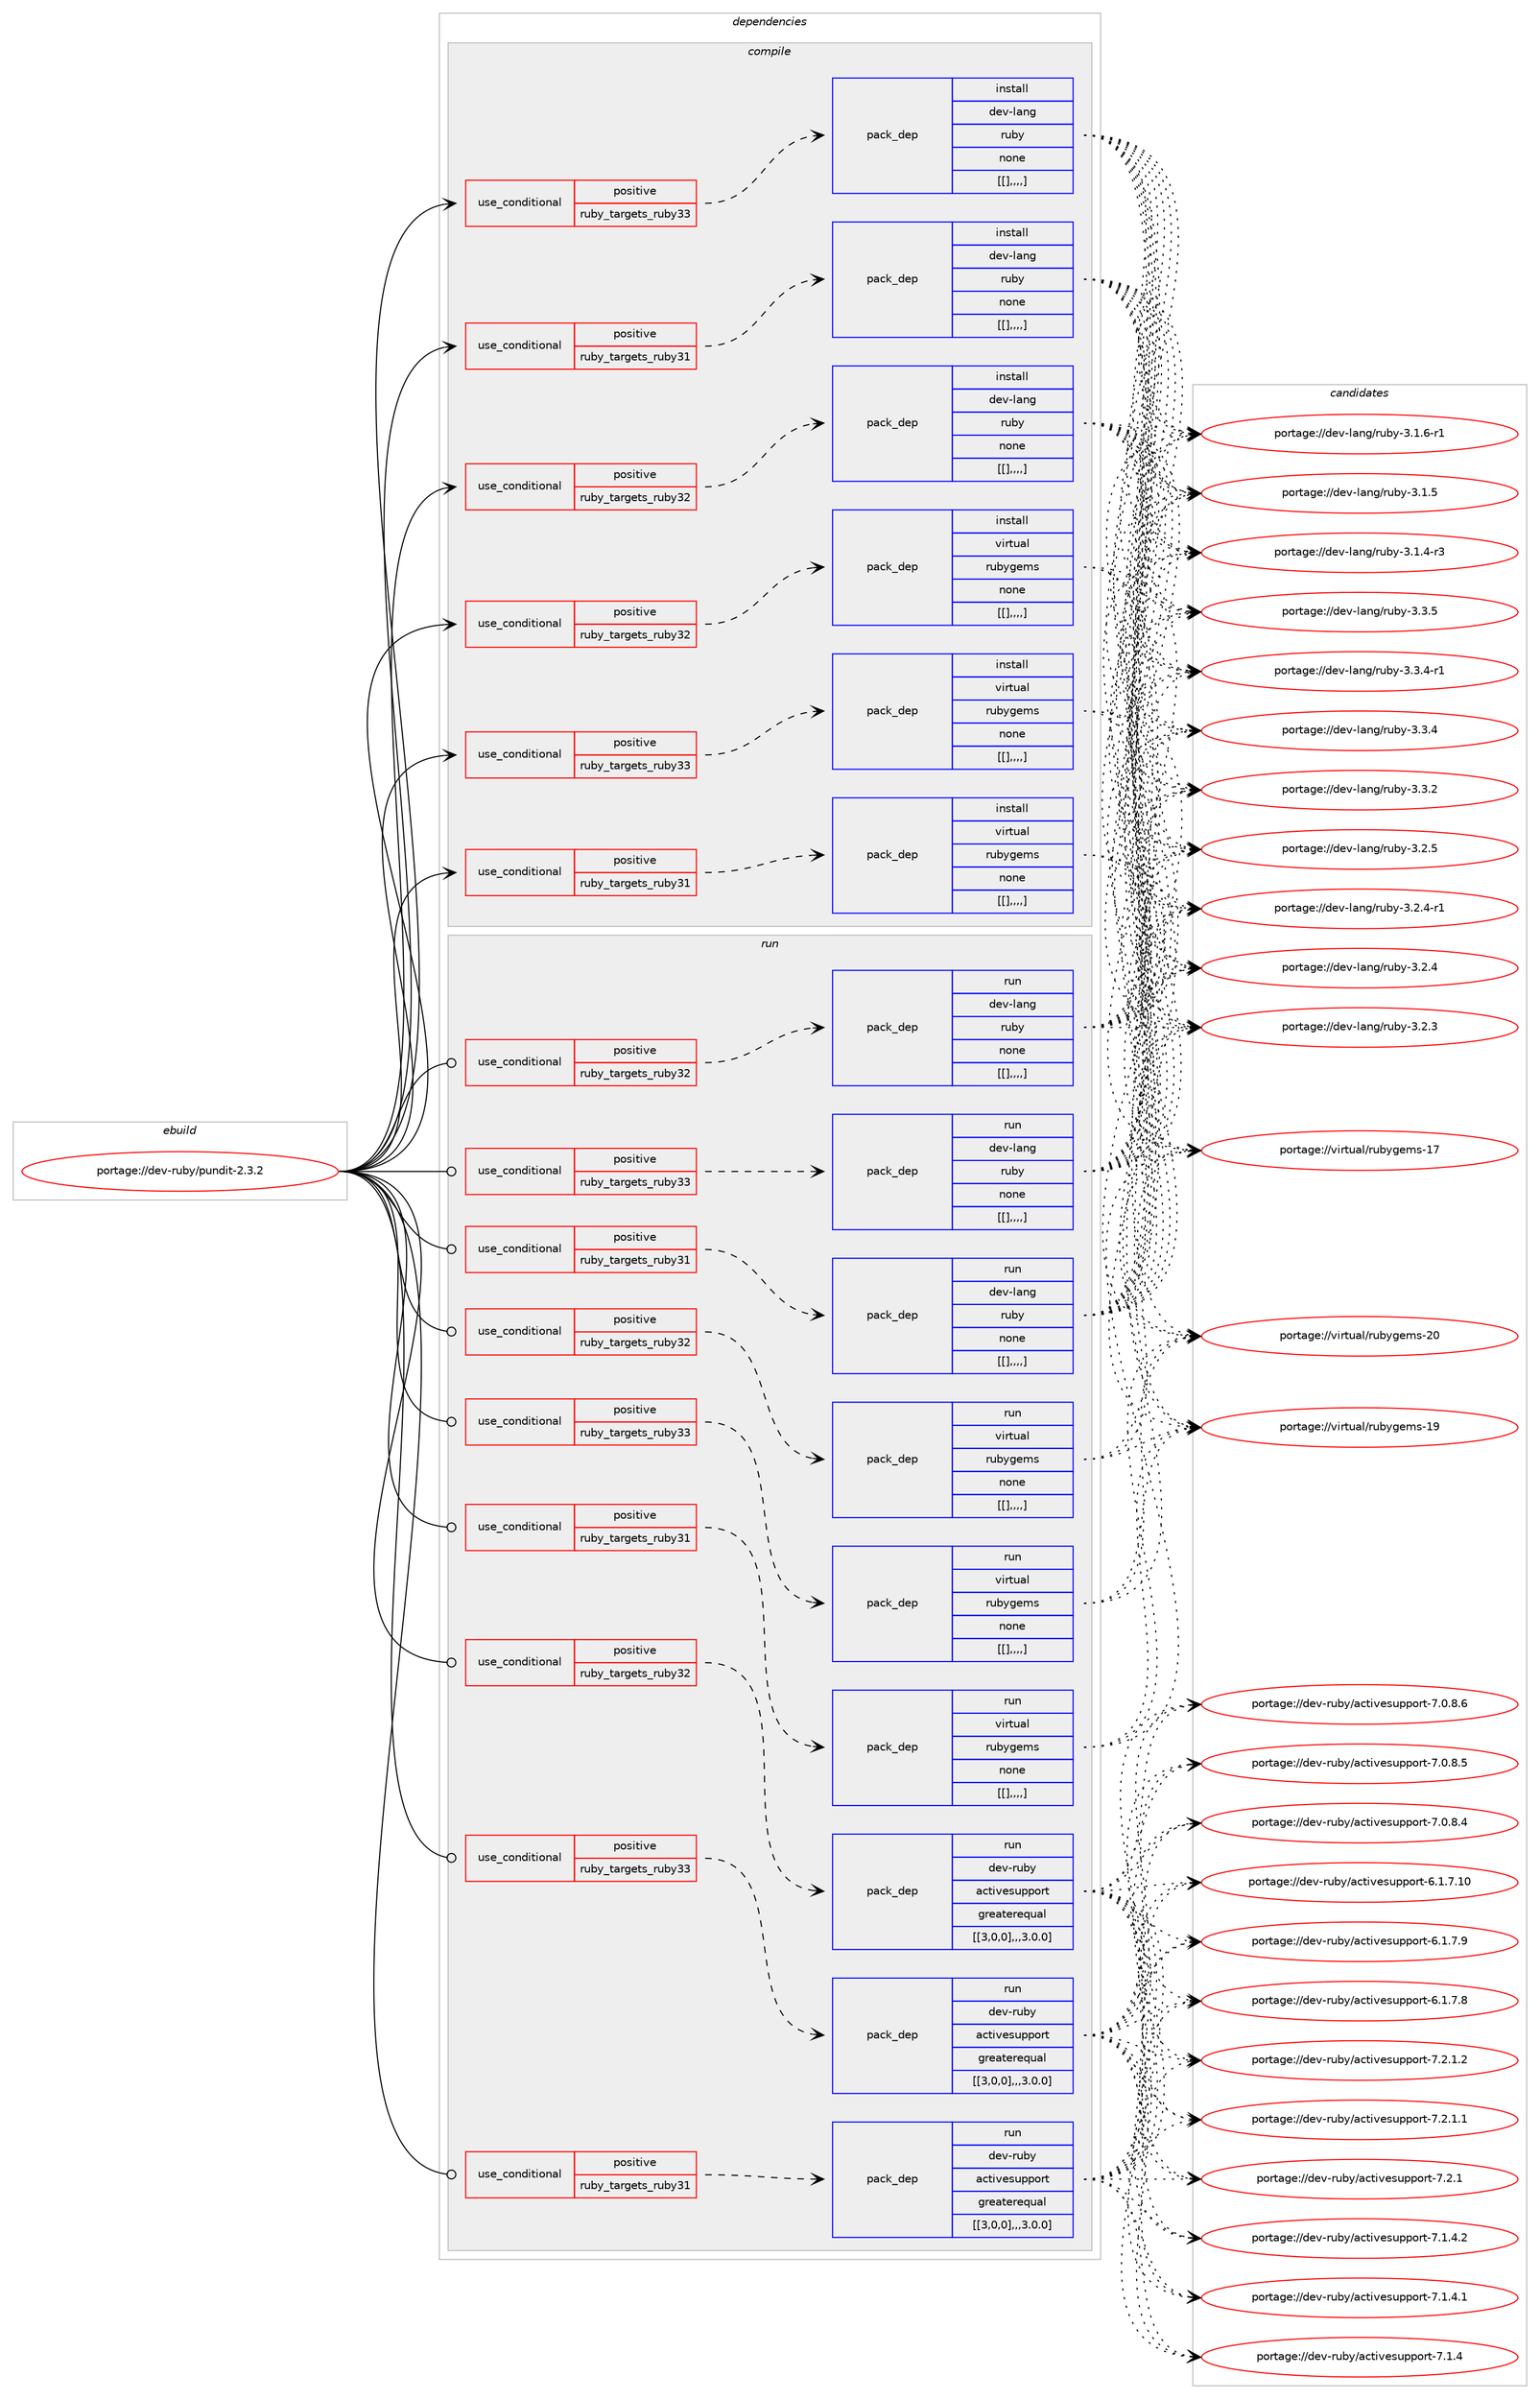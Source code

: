 digraph prolog {

# *************
# Graph options
# *************

newrank=true;
concentrate=true;
compound=true;
graph [rankdir=LR,fontname=Helvetica,fontsize=10,ranksep=1.5];#, ranksep=2.5, nodesep=0.2];
edge  [arrowhead=vee];
node  [fontname=Helvetica,fontsize=10];

# **********
# The ebuild
# **********

subgraph cluster_leftcol {
color=gray;
label=<<i>ebuild</i>>;
id [label="portage://dev-ruby/pundit-2.3.2", color=red, width=4, href="../dev-ruby/pundit-2.3.2.svg"];
}

# ****************
# The dependencies
# ****************

subgraph cluster_midcol {
color=gray;
label=<<i>dependencies</i>>;
subgraph cluster_compile {
fillcolor="#eeeeee";
style=filled;
label=<<i>compile</i>>;
subgraph cond57022 {
dependency205577 [label=<<TABLE BORDER="0" CELLBORDER="1" CELLSPACING="0" CELLPADDING="4"><TR><TD ROWSPAN="3" CELLPADDING="10">use_conditional</TD></TR><TR><TD>positive</TD></TR><TR><TD>ruby_targets_ruby31</TD></TR></TABLE>>, shape=none, color=red];
subgraph pack147103 {
dependency205600 [label=<<TABLE BORDER="0" CELLBORDER="1" CELLSPACING="0" CELLPADDING="4" WIDTH="220"><TR><TD ROWSPAN="6" CELLPADDING="30">pack_dep</TD></TR><TR><TD WIDTH="110">install</TD></TR><TR><TD>dev-lang</TD></TR><TR><TD>ruby</TD></TR><TR><TD>none</TD></TR><TR><TD>[[],,,,]</TD></TR></TABLE>>, shape=none, color=blue];
}
dependency205577:e -> dependency205600:w [weight=20,style="dashed",arrowhead="vee"];
}
id:e -> dependency205577:w [weight=20,style="solid",arrowhead="vee"];
subgraph cond57042 {
dependency205620 [label=<<TABLE BORDER="0" CELLBORDER="1" CELLSPACING="0" CELLPADDING="4"><TR><TD ROWSPAN="3" CELLPADDING="10">use_conditional</TD></TR><TR><TD>positive</TD></TR><TR><TD>ruby_targets_ruby31</TD></TR></TABLE>>, shape=none, color=red];
subgraph pack147127 {
dependency205675 [label=<<TABLE BORDER="0" CELLBORDER="1" CELLSPACING="0" CELLPADDING="4" WIDTH="220"><TR><TD ROWSPAN="6" CELLPADDING="30">pack_dep</TD></TR><TR><TD WIDTH="110">install</TD></TR><TR><TD>virtual</TD></TR><TR><TD>rubygems</TD></TR><TR><TD>none</TD></TR><TR><TD>[[],,,,]</TD></TR></TABLE>>, shape=none, color=blue];
}
dependency205620:e -> dependency205675:w [weight=20,style="dashed",arrowhead="vee"];
}
id:e -> dependency205620:w [weight=20,style="solid",arrowhead="vee"];
subgraph cond57107 {
dependency205735 [label=<<TABLE BORDER="0" CELLBORDER="1" CELLSPACING="0" CELLPADDING="4"><TR><TD ROWSPAN="3" CELLPADDING="10">use_conditional</TD></TR><TR><TD>positive</TD></TR><TR><TD>ruby_targets_ruby32</TD></TR></TABLE>>, shape=none, color=red];
subgraph pack147187 {
dependency205740 [label=<<TABLE BORDER="0" CELLBORDER="1" CELLSPACING="0" CELLPADDING="4" WIDTH="220"><TR><TD ROWSPAN="6" CELLPADDING="30">pack_dep</TD></TR><TR><TD WIDTH="110">install</TD></TR><TR><TD>dev-lang</TD></TR><TR><TD>ruby</TD></TR><TR><TD>none</TD></TR><TR><TD>[[],,,,]</TD></TR></TABLE>>, shape=none, color=blue];
}
dependency205735:e -> dependency205740:w [weight=20,style="dashed",arrowhead="vee"];
}
id:e -> dependency205735:w [weight=20,style="solid",arrowhead="vee"];
subgraph cond57120 {
dependency205843 [label=<<TABLE BORDER="0" CELLBORDER="1" CELLSPACING="0" CELLPADDING="4"><TR><TD ROWSPAN="3" CELLPADDING="10">use_conditional</TD></TR><TR><TD>positive</TD></TR><TR><TD>ruby_targets_ruby32</TD></TR></TABLE>>, shape=none, color=red];
subgraph pack147239 {
dependency205907 [label=<<TABLE BORDER="0" CELLBORDER="1" CELLSPACING="0" CELLPADDING="4" WIDTH="220"><TR><TD ROWSPAN="6" CELLPADDING="30">pack_dep</TD></TR><TR><TD WIDTH="110">install</TD></TR><TR><TD>virtual</TD></TR><TR><TD>rubygems</TD></TR><TR><TD>none</TD></TR><TR><TD>[[],,,,]</TD></TR></TABLE>>, shape=none, color=blue];
}
dependency205843:e -> dependency205907:w [weight=20,style="dashed",arrowhead="vee"];
}
id:e -> dependency205843:w [weight=20,style="solid",arrowhead="vee"];
subgraph cond57197 {
dependency205932 [label=<<TABLE BORDER="0" CELLBORDER="1" CELLSPACING="0" CELLPADDING="4"><TR><TD ROWSPAN="3" CELLPADDING="10">use_conditional</TD></TR><TR><TD>positive</TD></TR><TR><TD>ruby_targets_ruby33</TD></TR></TABLE>>, shape=none, color=red];
subgraph pack147327 {
dependency206067 [label=<<TABLE BORDER="0" CELLBORDER="1" CELLSPACING="0" CELLPADDING="4" WIDTH="220"><TR><TD ROWSPAN="6" CELLPADDING="30">pack_dep</TD></TR><TR><TD WIDTH="110">install</TD></TR><TR><TD>dev-lang</TD></TR><TR><TD>ruby</TD></TR><TR><TD>none</TD></TR><TR><TD>[[],,,,]</TD></TR></TABLE>>, shape=none, color=blue];
}
dependency205932:e -> dependency206067:w [weight=20,style="dashed",arrowhead="vee"];
}
id:e -> dependency205932:w [weight=20,style="solid",arrowhead="vee"];
subgraph cond57270 {
dependency206164 [label=<<TABLE BORDER="0" CELLBORDER="1" CELLSPACING="0" CELLPADDING="4"><TR><TD ROWSPAN="3" CELLPADDING="10">use_conditional</TD></TR><TR><TD>positive</TD></TR><TR><TD>ruby_targets_ruby33</TD></TR></TABLE>>, shape=none, color=red];
subgraph pack147419 {
dependency206167 [label=<<TABLE BORDER="0" CELLBORDER="1" CELLSPACING="0" CELLPADDING="4" WIDTH="220"><TR><TD ROWSPAN="6" CELLPADDING="30">pack_dep</TD></TR><TR><TD WIDTH="110">install</TD></TR><TR><TD>virtual</TD></TR><TR><TD>rubygems</TD></TR><TR><TD>none</TD></TR><TR><TD>[[],,,,]</TD></TR></TABLE>>, shape=none, color=blue];
}
dependency206164:e -> dependency206167:w [weight=20,style="dashed",arrowhead="vee"];
}
id:e -> dependency206164:w [weight=20,style="solid",arrowhead="vee"];
}
subgraph cluster_compileandrun {
fillcolor="#eeeeee";
style=filled;
label=<<i>compile and run</i>>;
}
subgraph cluster_run {
fillcolor="#eeeeee";
style=filled;
label=<<i>run</i>>;
subgraph cond57307 {
dependency206174 [label=<<TABLE BORDER="0" CELLBORDER="1" CELLSPACING="0" CELLPADDING="4"><TR><TD ROWSPAN="3" CELLPADDING="10">use_conditional</TD></TR><TR><TD>positive</TD></TR><TR><TD>ruby_targets_ruby31</TD></TR></TABLE>>, shape=none, color=red];
subgraph pack147443 {
dependency206211 [label=<<TABLE BORDER="0" CELLBORDER="1" CELLSPACING="0" CELLPADDING="4" WIDTH="220"><TR><TD ROWSPAN="6" CELLPADDING="30">pack_dep</TD></TR><TR><TD WIDTH="110">run</TD></TR><TR><TD>dev-lang</TD></TR><TR><TD>ruby</TD></TR><TR><TD>none</TD></TR><TR><TD>[[],,,,]</TD></TR></TABLE>>, shape=none, color=blue];
}
dependency206174:e -> dependency206211:w [weight=20,style="dashed",arrowhead="vee"];
}
id:e -> dependency206174:w [weight=20,style="solid",arrowhead="odot"];
subgraph cond57326 {
dependency206215 [label=<<TABLE BORDER="0" CELLBORDER="1" CELLSPACING="0" CELLPADDING="4"><TR><TD ROWSPAN="3" CELLPADDING="10">use_conditional</TD></TR><TR><TD>positive</TD></TR><TR><TD>ruby_targets_ruby31</TD></TR></TABLE>>, shape=none, color=red];
subgraph pack147445 {
dependency206239 [label=<<TABLE BORDER="0" CELLBORDER="1" CELLSPACING="0" CELLPADDING="4" WIDTH="220"><TR><TD ROWSPAN="6" CELLPADDING="30">pack_dep</TD></TR><TR><TD WIDTH="110">run</TD></TR><TR><TD>dev-ruby</TD></TR><TR><TD>activesupport</TD></TR><TR><TD>greaterequal</TD></TR><TR><TD>[[3,0,0],,,3.0.0]</TD></TR></TABLE>>, shape=none, color=blue];
}
dependency206215:e -> dependency206239:w [weight=20,style="dashed",arrowhead="vee"];
}
id:e -> dependency206215:w [weight=20,style="solid",arrowhead="odot"];
subgraph cond57341 {
dependency206290 [label=<<TABLE BORDER="0" CELLBORDER="1" CELLSPACING="0" CELLPADDING="4"><TR><TD ROWSPAN="3" CELLPADDING="10">use_conditional</TD></TR><TR><TD>positive</TD></TR><TR><TD>ruby_targets_ruby31</TD></TR></TABLE>>, shape=none, color=red];
subgraph pack147495 {
dependency206318 [label=<<TABLE BORDER="0" CELLBORDER="1" CELLSPACING="0" CELLPADDING="4" WIDTH="220"><TR><TD ROWSPAN="6" CELLPADDING="30">pack_dep</TD></TR><TR><TD WIDTH="110">run</TD></TR><TR><TD>virtual</TD></TR><TR><TD>rubygems</TD></TR><TR><TD>none</TD></TR><TR><TD>[[],,,,]</TD></TR></TABLE>>, shape=none, color=blue];
}
dependency206290:e -> dependency206318:w [weight=20,style="dashed",arrowhead="vee"];
}
id:e -> dependency206290:w [weight=20,style="solid",arrowhead="odot"];
subgraph cond57387 {
dependency206344 [label=<<TABLE BORDER="0" CELLBORDER="1" CELLSPACING="0" CELLPADDING="4"><TR><TD ROWSPAN="3" CELLPADDING="10">use_conditional</TD></TR><TR><TD>positive</TD></TR><TR><TD>ruby_targets_ruby32</TD></TR></TABLE>>, shape=none, color=red];
subgraph pack147543 {
dependency206503 [label=<<TABLE BORDER="0" CELLBORDER="1" CELLSPACING="0" CELLPADDING="4" WIDTH="220"><TR><TD ROWSPAN="6" CELLPADDING="30">pack_dep</TD></TR><TR><TD WIDTH="110">run</TD></TR><TR><TD>dev-lang</TD></TR><TR><TD>ruby</TD></TR><TR><TD>none</TD></TR><TR><TD>[[],,,,]</TD></TR></TABLE>>, shape=none, color=blue];
}
dependency206344:e -> dependency206503:w [weight=20,style="dashed",arrowhead="vee"];
}
id:e -> dependency206344:w [weight=20,style="solid",arrowhead="odot"];
subgraph cond57464 {
dependency206548 [label=<<TABLE BORDER="0" CELLBORDER="1" CELLSPACING="0" CELLPADDING="4"><TR><TD ROWSPAN="3" CELLPADDING="10">use_conditional</TD></TR><TR><TD>positive</TD></TR><TR><TD>ruby_targets_ruby32</TD></TR></TABLE>>, shape=none, color=red];
subgraph pack147634 {
dependency206565 [label=<<TABLE BORDER="0" CELLBORDER="1" CELLSPACING="0" CELLPADDING="4" WIDTH="220"><TR><TD ROWSPAN="6" CELLPADDING="30">pack_dep</TD></TR><TR><TD WIDTH="110">run</TD></TR><TR><TD>dev-ruby</TD></TR><TR><TD>activesupport</TD></TR><TR><TD>greaterequal</TD></TR><TR><TD>[[3,0,0],,,3.0.0]</TD></TR></TABLE>>, shape=none, color=blue];
}
dependency206548:e -> dependency206565:w [weight=20,style="dashed",arrowhead="vee"];
}
id:e -> dependency206548:w [weight=20,style="solid",arrowhead="odot"];
subgraph cond57528 {
dependency206655 [label=<<TABLE BORDER="0" CELLBORDER="1" CELLSPACING="0" CELLPADDING="4"><TR><TD ROWSPAN="3" CELLPADDING="10">use_conditional</TD></TR><TR><TD>positive</TD></TR><TR><TD>ruby_targets_ruby32</TD></TR></TABLE>>, shape=none, color=red];
subgraph pack147693 {
dependency206704 [label=<<TABLE BORDER="0" CELLBORDER="1" CELLSPACING="0" CELLPADDING="4" WIDTH="220"><TR><TD ROWSPAN="6" CELLPADDING="30">pack_dep</TD></TR><TR><TD WIDTH="110">run</TD></TR><TR><TD>virtual</TD></TR><TR><TD>rubygems</TD></TR><TR><TD>none</TD></TR><TR><TD>[[],,,,]</TD></TR></TABLE>>, shape=none, color=blue];
}
dependency206655:e -> dependency206704:w [weight=20,style="dashed",arrowhead="vee"];
}
id:e -> dependency206655:w [weight=20,style="solid",arrowhead="odot"];
subgraph cond57591 {
dependency206791 [label=<<TABLE BORDER="0" CELLBORDER="1" CELLSPACING="0" CELLPADDING="4"><TR><TD ROWSPAN="3" CELLPADDING="10">use_conditional</TD></TR><TR><TD>positive</TD></TR><TR><TD>ruby_targets_ruby33</TD></TR></TABLE>>, shape=none, color=red];
subgraph pack147753 {
dependency206795 [label=<<TABLE BORDER="0" CELLBORDER="1" CELLSPACING="0" CELLPADDING="4" WIDTH="220"><TR><TD ROWSPAN="6" CELLPADDING="30">pack_dep</TD></TR><TR><TD WIDTH="110">run</TD></TR><TR><TD>dev-lang</TD></TR><TR><TD>ruby</TD></TR><TR><TD>none</TD></TR><TR><TD>[[],,,,]</TD></TR></TABLE>>, shape=none, color=blue];
}
dependency206791:e -> dependency206795:w [weight=20,style="dashed",arrowhead="vee"];
}
id:e -> dependency206791:w [weight=20,style="solid",arrowhead="odot"];
subgraph cond57612 {
dependency206855 [label=<<TABLE BORDER="0" CELLBORDER="1" CELLSPACING="0" CELLPADDING="4"><TR><TD ROWSPAN="3" CELLPADDING="10">use_conditional</TD></TR><TR><TD>positive</TD></TR><TR><TD>ruby_targets_ruby33</TD></TR></TABLE>>, shape=none, color=red];
subgraph pack147810 {
dependency206994 [label=<<TABLE BORDER="0" CELLBORDER="1" CELLSPACING="0" CELLPADDING="4" WIDTH="220"><TR><TD ROWSPAN="6" CELLPADDING="30">pack_dep</TD></TR><TR><TD WIDTH="110">run</TD></TR><TR><TD>dev-ruby</TD></TR><TR><TD>activesupport</TD></TR><TR><TD>greaterequal</TD></TR><TR><TD>[[3,0,0],,,3.0.0]</TD></TR></TABLE>>, shape=none, color=blue];
}
dependency206855:e -> dependency206994:w [weight=20,style="dashed",arrowhead="vee"];
}
id:e -> dependency206855:w [weight=20,style="solid",arrowhead="odot"];
subgraph cond57705 {
dependency207030 [label=<<TABLE BORDER="0" CELLBORDER="1" CELLSPACING="0" CELLPADDING="4"><TR><TD ROWSPAN="3" CELLPADDING="10">use_conditional</TD></TR><TR><TD>positive</TD></TR><TR><TD>ruby_targets_ruby33</TD></TR></TABLE>>, shape=none, color=red];
subgraph pack147879 {
dependency207039 [label=<<TABLE BORDER="0" CELLBORDER="1" CELLSPACING="0" CELLPADDING="4" WIDTH="220"><TR><TD ROWSPAN="6" CELLPADDING="30">pack_dep</TD></TR><TR><TD WIDTH="110">run</TD></TR><TR><TD>virtual</TD></TR><TR><TD>rubygems</TD></TR><TR><TD>none</TD></TR><TR><TD>[[],,,,]</TD></TR></TABLE>>, shape=none, color=blue];
}
dependency207030:e -> dependency207039:w [weight=20,style="dashed",arrowhead="vee"];
}
id:e -> dependency207030:w [weight=20,style="solid",arrowhead="odot"];
}
}

# **************
# The candidates
# **************

subgraph cluster_choices {
rank=same;
color=gray;
label=<<i>candidates</i>>;

subgraph choice147378 {
color=black;
nodesep=1;
choice10010111845108971101034711411798121455146514653 [label="portage://dev-lang/ruby-3.3.5", color=red, width=4,href="../dev-lang/ruby-3.3.5.svg"];
choice100101118451089711010347114117981214551465146524511449 [label="portage://dev-lang/ruby-3.3.4-r1", color=red, width=4,href="../dev-lang/ruby-3.3.4-r1.svg"];
choice10010111845108971101034711411798121455146514652 [label="portage://dev-lang/ruby-3.3.4", color=red, width=4,href="../dev-lang/ruby-3.3.4.svg"];
choice10010111845108971101034711411798121455146514650 [label="portage://dev-lang/ruby-3.3.2", color=red, width=4,href="../dev-lang/ruby-3.3.2.svg"];
choice10010111845108971101034711411798121455146504653 [label="portage://dev-lang/ruby-3.2.5", color=red, width=4,href="../dev-lang/ruby-3.2.5.svg"];
choice100101118451089711010347114117981214551465046524511449 [label="portage://dev-lang/ruby-3.2.4-r1", color=red, width=4,href="../dev-lang/ruby-3.2.4-r1.svg"];
choice10010111845108971101034711411798121455146504652 [label="portage://dev-lang/ruby-3.2.4", color=red, width=4,href="../dev-lang/ruby-3.2.4.svg"];
choice10010111845108971101034711411798121455146504651 [label="portage://dev-lang/ruby-3.2.3", color=red, width=4,href="../dev-lang/ruby-3.2.3.svg"];
choice100101118451089711010347114117981214551464946544511449 [label="portage://dev-lang/ruby-3.1.6-r1", color=red, width=4,href="../dev-lang/ruby-3.1.6-r1.svg"];
choice10010111845108971101034711411798121455146494653 [label="portage://dev-lang/ruby-3.1.5", color=red, width=4,href="../dev-lang/ruby-3.1.5.svg"];
choice100101118451089711010347114117981214551464946524511451 [label="portage://dev-lang/ruby-3.1.4-r3", color=red, width=4,href="../dev-lang/ruby-3.1.4-r3.svg"];
dependency205600:e -> choice10010111845108971101034711411798121455146514653:w [style=dotted,weight="100"];
dependency205600:e -> choice100101118451089711010347114117981214551465146524511449:w [style=dotted,weight="100"];
dependency205600:e -> choice10010111845108971101034711411798121455146514652:w [style=dotted,weight="100"];
dependency205600:e -> choice10010111845108971101034711411798121455146514650:w [style=dotted,weight="100"];
dependency205600:e -> choice10010111845108971101034711411798121455146504653:w [style=dotted,weight="100"];
dependency205600:e -> choice100101118451089711010347114117981214551465046524511449:w [style=dotted,weight="100"];
dependency205600:e -> choice10010111845108971101034711411798121455146504652:w [style=dotted,weight="100"];
dependency205600:e -> choice10010111845108971101034711411798121455146504651:w [style=dotted,weight="100"];
dependency205600:e -> choice100101118451089711010347114117981214551464946544511449:w [style=dotted,weight="100"];
dependency205600:e -> choice10010111845108971101034711411798121455146494653:w [style=dotted,weight="100"];
dependency205600:e -> choice100101118451089711010347114117981214551464946524511451:w [style=dotted,weight="100"];
}
subgraph choice147388 {
color=black;
nodesep=1;
choice118105114116117971084711411798121103101109115455048 [label="portage://virtual/rubygems-20", color=red, width=4,href="../virtual/rubygems-20.svg"];
choice118105114116117971084711411798121103101109115454957 [label="portage://virtual/rubygems-19", color=red, width=4,href="../virtual/rubygems-19.svg"];
choice118105114116117971084711411798121103101109115454955 [label="portage://virtual/rubygems-17", color=red, width=4,href="../virtual/rubygems-17.svg"];
dependency205675:e -> choice118105114116117971084711411798121103101109115455048:w [style=dotted,weight="100"];
dependency205675:e -> choice118105114116117971084711411798121103101109115454957:w [style=dotted,weight="100"];
dependency205675:e -> choice118105114116117971084711411798121103101109115454955:w [style=dotted,weight="100"];
}
subgraph choice147392 {
color=black;
nodesep=1;
choice10010111845108971101034711411798121455146514653 [label="portage://dev-lang/ruby-3.3.5", color=red, width=4,href="../dev-lang/ruby-3.3.5.svg"];
choice100101118451089711010347114117981214551465146524511449 [label="portage://dev-lang/ruby-3.3.4-r1", color=red, width=4,href="../dev-lang/ruby-3.3.4-r1.svg"];
choice10010111845108971101034711411798121455146514652 [label="portage://dev-lang/ruby-3.3.4", color=red, width=4,href="../dev-lang/ruby-3.3.4.svg"];
choice10010111845108971101034711411798121455146514650 [label="portage://dev-lang/ruby-3.3.2", color=red, width=4,href="../dev-lang/ruby-3.3.2.svg"];
choice10010111845108971101034711411798121455146504653 [label="portage://dev-lang/ruby-3.2.5", color=red, width=4,href="../dev-lang/ruby-3.2.5.svg"];
choice100101118451089711010347114117981214551465046524511449 [label="portage://dev-lang/ruby-3.2.4-r1", color=red, width=4,href="../dev-lang/ruby-3.2.4-r1.svg"];
choice10010111845108971101034711411798121455146504652 [label="portage://dev-lang/ruby-3.2.4", color=red, width=4,href="../dev-lang/ruby-3.2.4.svg"];
choice10010111845108971101034711411798121455146504651 [label="portage://dev-lang/ruby-3.2.3", color=red, width=4,href="../dev-lang/ruby-3.2.3.svg"];
choice100101118451089711010347114117981214551464946544511449 [label="portage://dev-lang/ruby-3.1.6-r1", color=red, width=4,href="../dev-lang/ruby-3.1.6-r1.svg"];
choice10010111845108971101034711411798121455146494653 [label="portage://dev-lang/ruby-3.1.5", color=red, width=4,href="../dev-lang/ruby-3.1.5.svg"];
choice100101118451089711010347114117981214551464946524511451 [label="portage://dev-lang/ruby-3.1.4-r3", color=red, width=4,href="../dev-lang/ruby-3.1.4-r3.svg"];
dependency205740:e -> choice10010111845108971101034711411798121455146514653:w [style=dotted,weight="100"];
dependency205740:e -> choice100101118451089711010347114117981214551465146524511449:w [style=dotted,weight="100"];
dependency205740:e -> choice10010111845108971101034711411798121455146514652:w [style=dotted,weight="100"];
dependency205740:e -> choice10010111845108971101034711411798121455146514650:w [style=dotted,weight="100"];
dependency205740:e -> choice10010111845108971101034711411798121455146504653:w [style=dotted,weight="100"];
dependency205740:e -> choice100101118451089711010347114117981214551465046524511449:w [style=dotted,weight="100"];
dependency205740:e -> choice10010111845108971101034711411798121455146504652:w [style=dotted,weight="100"];
dependency205740:e -> choice10010111845108971101034711411798121455146504651:w [style=dotted,weight="100"];
dependency205740:e -> choice100101118451089711010347114117981214551464946544511449:w [style=dotted,weight="100"];
dependency205740:e -> choice10010111845108971101034711411798121455146494653:w [style=dotted,weight="100"];
dependency205740:e -> choice100101118451089711010347114117981214551464946524511451:w [style=dotted,weight="100"];
}
subgraph choice147402 {
color=black;
nodesep=1;
choice118105114116117971084711411798121103101109115455048 [label="portage://virtual/rubygems-20", color=red, width=4,href="../virtual/rubygems-20.svg"];
choice118105114116117971084711411798121103101109115454957 [label="portage://virtual/rubygems-19", color=red, width=4,href="../virtual/rubygems-19.svg"];
choice118105114116117971084711411798121103101109115454955 [label="portage://virtual/rubygems-17", color=red, width=4,href="../virtual/rubygems-17.svg"];
dependency205907:e -> choice118105114116117971084711411798121103101109115455048:w [style=dotted,weight="100"];
dependency205907:e -> choice118105114116117971084711411798121103101109115454957:w [style=dotted,weight="100"];
dependency205907:e -> choice118105114116117971084711411798121103101109115454955:w [style=dotted,weight="100"];
}
subgraph choice147406 {
color=black;
nodesep=1;
choice10010111845108971101034711411798121455146514653 [label="portage://dev-lang/ruby-3.3.5", color=red, width=4,href="../dev-lang/ruby-3.3.5.svg"];
choice100101118451089711010347114117981214551465146524511449 [label="portage://dev-lang/ruby-3.3.4-r1", color=red, width=4,href="../dev-lang/ruby-3.3.4-r1.svg"];
choice10010111845108971101034711411798121455146514652 [label="portage://dev-lang/ruby-3.3.4", color=red, width=4,href="../dev-lang/ruby-3.3.4.svg"];
choice10010111845108971101034711411798121455146514650 [label="portage://dev-lang/ruby-3.3.2", color=red, width=4,href="../dev-lang/ruby-3.3.2.svg"];
choice10010111845108971101034711411798121455146504653 [label="portage://dev-lang/ruby-3.2.5", color=red, width=4,href="../dev-lang/ruby-3.2.5.svg"];
choice100101118451089711010347114117981214551465046524511449 [label="portage://dev-lang/ruby-3.2.4-r1", color=red, width=4,href="../dev-lang/ruby-3.2.4-r1.svg"];
choice10010111845108971101034711411798121455146504652 [label="portage://dev-lang/ruby-3.2.4", color=red, width=4,href="../dev-lang/ruby-3.2.4.svg"];
choice10010111845108971101034711411798121455146504651 [label="portage://dev-lang/ruby-3.2.3", color=red, width=4,href="../dev-lang/ruby-3.2.3.svg"];
choice100101118451089711010347114117981214551464946544511449 [label="portage://dev-lang/ruby-3.1.6-r1", color=red, width=4,href="../dev-lang/ruby-3.1.6-r1.svg"];
choice10010111845108971101034711411798121455146494653 [label="portage://dev-lang/ruby-3.1.5", color=red, width=4,href="../dev-lang/ruby-3.1.5.svg"];
choice100101118451089711010347114117981214551464946524511451 [label="portage://dev-lang/ruby-3.1.4-r3", color=red, width=4,href="../dev-lang/ruby-3.1.4-r3.svg"];
dependency206067:e -> choice10010111845108971101034711411798121455146514653:w [style=dotted,weight="100"];
dependency206067:e -> choice100101118451089711010347114117981214551465146524511449:w [style=dotted,weight="100"];
dependency206067:e -> choice10010111845108971101034711411798121455146514652:w [style=dotted,weight="100"];
dependency206067:e -> choice10010111845108971101034711411798121455146514650:w [style=dotted,weight="100"];
dependency206067:e -> choice10010111845108971101034711411798121455146504653:w [style=dotted,weight="100"];
dependency206067:e -> choice100101118451089711010347114117981214551465046524511449:w [style=dotted,weight="100"];
dependency206067:e -> choice10010111845108971101034711411798121455146504652:w [style=dotted,weight="100"];
dependency206067:e -> choice10010111845108971101034711411798121455146504651:w [style=dotted,weight="100"];
dependency206067:e -> choice100101118451089711010347114117981214551464946544511449:w [style=dotted,weight="100"];
dependency206067:e -> choice10010111845108971101034711411798121455146494653:w [style=dotted,weight="100"];
dependency206067:e -> choice100101118451089711010347114117981214551464946524511451:w [style=dotted,weight="100"];
}
subgraph choice147415 {
color=black;
nodesep=1;
choice118105114116117971084711411798121103101109115455048 [label="portage://virtual/rubygems-20", color=red, width=4,href="../virtual/rubygems-20.svg"];
choice118105114116117971084711411798121103101109115454957 [label="portage://virtual/rubygems-19", color=red, width=4,href="../virtual/rubygems-19.svg"];
choice118105114116117971084711411798121103101109115454955 [label="portage://virtual/rubygems-17", color=red, width=4,href="../virtual/rubygems-17.svg"];
dependency206167:e -> choice118105114116117971084711411798121103101109115455048:w [style=dotted,weight="100"];
dependency206167:e -> choice118105114116117971084711411798121103101109115454957:w [style=dotted,weight="100"];
dependency206167:e -> choice118105114116117971084711411798121103101109115454955:w [style=dotted,weight="100"];
}
subgraph choice147416 {
color=black;
nodesep=1;
choice10010111845108971101034711411798121455146514653 [label="portage://dev-lang/ruby-3.3.5", color=red, width=4,href="../dev-lang/ruby-3.3.5.svg"];
choice100101118451089711010347114117981214551465146524511449 [label="portage://dev-lang/ruby-3.3.4-r1", color=red, width=4,href="../dev-lang/ruby-3.3.4-r1.svg"];
choice10010111845108971101034711411798121455146514652 [label="portage://dev-lang/ruby-3.3.4", color=red, width=4,href="../dev-lang/ruby-3.3.4.svg"];
choice10010111845108971101034711411798121455146514650 [label="portage://dev-lang/ruby-3.3.2", color=red, width=4,href="../dev-lang/ruby-3.3.2.svg"];
choice10010111845108971101034711411798121455146504653 [label="portage://dev-lang/ruby-3.2.5", color=red, width=4,href="../dev-lang/ruby-3.2.5.svg"];
choice100101118451089711010347114117981214551465046524511449 [label="portage://dev-lang/ruby-3.2.4-r1", color=red, width=4,href="../dev-lang/ruby-3.2.4-r1.svg"];
choice10010111845108971101034711411798121455146504652 [label="portage://dev-lang/ruby-3.2.4", color=red, width=4,href="../dev-lang/ruby-3.2.4.svg"];
choice10010111845108971101034711411798121455146504651 [label="portage://dev-lang/ruby-3.2.3", color=red, width=4,href="../dev-lang/ruby-3.2.3.svg"];
choice100101118451089711010347114117981214551464946544511449 [label="portage://dev-lang/ruby-3.1.6-r1", color=red, width=4,href="../dev-lang/ruby-3.1.6-r1.svg"];
choice10010111845108971101034711411798121455146494653 [label="portage://dev-lang/ruby-3.1.5", color=red, width=4,href="../dev-lang/ruby-3.1.5.svg"];
choice100101118451089711010347114117981214551464946524511451 [label="portage://dev-lang/ruby-3.1.4-r3", color=red, width=4,href="../dev-lang/ruby-3.1.4-r3.svg"];
dependency206211:e -> choice10010111845108971101034711411798121455146514653:w [style=dotted,weight="100"];
dependency206211:e -> choice100101118451089711010347114117981214551465146524511449:w [style=dotted,weight="100"];
dependency206211:e -> choice10010111845108971101034711411798121455146514652:w [style=dotted,weight="100"];
dependency206211:e -> choice10010111845108971101034711411798121455146514650:w [style=dotted,weight="100"];
dependency206211:e -> choice10010111845108971101034711411798121455146504653:w [style=dotted,weight="100"];
dependency206211:e -> choice100101118451089711010347114117981214551465046524511449:w [style=dotted,weight="100"];
dependency206211:e -> choice10010111845108971101034711411798121455146504652:w [style=dotted,weight="100"];
dependency206211:e -> choice10010111845108971101034711411798121455146504651:w [style=dotted,weight="100"];
dependency206211:e -> choice100101118451089711010347114117981214551464946544511449:w [style=dotted,weight="100"];
dependency206211:e -> choice10010111845108971101034711411798121455146494653:w [style=dotted,weight="100"];
dependency206211:e -> choice100101118451089711010347114117981214551464946524511451:w [style=dotted,weight="100"];
}
subgraph choice147420 {
color=black;
nodesep=1;
choice10010111845114117981214797991161051181011151171121121111141164555465046494650 [label="portage://dev-ruby/activesupport-7.2.1.2", color=red, width=4,href="../dev-ruby/activesupport-7.2.1.2.svg"];
choice10010111845114117981214797991161051181011151171121121111141164555465046494649 [label="portage://dev-ruby/activesupport-7.2.1.1", color=red, width=4,href="../dev-ruby/activesupport-7.2.1.1.svg"];
choice1001011184511411798121479799116105118101115117112112111114116455546504649 [label="portage://dev-ruby/activesupport-7.2.1", color=red, width=4,href="../dev-ruby/activesupport-7.2.1.svg"];
choice10010111845114117981214797991161051181011151171121121111141164555464946524650 [label="portage://dev-ruby/activesupport-7.1.4.2", color=red, width=4,href="../dev-ruby/activesupport-7.1.4.2.svg"];
choice10010111845114117981214797991161051181011151171121121111141164555464946524649 [label="portage://dev-ruby/activesupport-7.1.4.1", color=red, width=4,href="../dev-ruby/activesupport-7.1.4.1.svg"];
choice1001011184511411798121479799116105118101115117112112111114116455546494652 [label="portage://dev-ruby/activesupport-7.1.4", color=red, width=4,href="../dev-ruby/activesupport-7.1.4.svg"];
choice10010111845114117981214797991161051181011151171121121111141164555464846564654 [label="portage://dev-ruby/activesupport-7.0.8.6", color=red, width=4,href="../dev-ruby/activesupport-7.0.8.6.svg"];
choice10010111845114117981214797991161051181011151171121121111141164555464846564653 [label="portage://dev-ruby/activesupport-7.0.8.5", color=red, width=4,href="../dev-ruby/activesupport-7.0.8.5.svg"];
choice10010111845114117981214797991161051181011151171121121111141164555464846564652 [label="portage://dev-ruby/activesupport-7.0.8.4", color=red, width=4,href="../dev-ruby/activesupport-7.0.8.4.svg"];
choice1001011184511411798121479799116105118101115117112112111114116455446494655464948 [label="portage://dev-ruby/activesupport-6.1.7.10", color=red, width=4,href="../dev-ruby/activesupport-6.1.7.10.svg"];
choice10010111845114117981214797991161051181011151171121121111141164554464946554657 [label="portage://dev-ruby/activesupport-6.1.7.9", color=red, width=4,href="../dev-ruby/activesupport-6.1.7.9.svg"];
choice10010111845114117981214797991161051181011151171121121111141164554464946554656 [label="portage://dev-ruby/activesupport-6.1.7.8", color=red, width=4,href="../dev-ruby/activesupport-6.1.7.8.svg"];
dependency206239:e -> choice10010111845114117981214797991161051181011151171121121111141164555465046494650:w [style=dotted,weight="100"];
dependency206239:e -> choice10010111845114117981214797991161051181011151171121121111141164555465046494649:w [style=dotted,weight="100"];
dependency206239:e -> choice1001011184511411798121479799116105118101115117112112111114116455546504649:w [style=dotted,weight="100"];
dependency206239:e -> choice10010111845114117981214797991161051181011151171121121111141164555464946524650:w [style=dotted,weight="100"];
dependency206239:e -> choice10010111845114117981214797991161051181011151171121121111141164555464946524649:w [style=dotted,weight="100"];
dependency206239:e -> choice1001011184511411798121479799116105118101115117112112111114116455546494652:w [style=dotted,weight="100"];
dependency206239:e -> choice10010111845114117981214797991161051181011151171121121111141164555464846564654:w [style=dotted,weight="100"];
dependency206239:e -> choice10010111845114117981214797991161051181011151171121121111141164555464846564653:w [style=dotted,weight="100"];
dependency206239:e -> choice10010111845114117981214797991161051181011151171121121111141164555464846564652:w [style=dotted,weight="100"];
dependency206239:e -> choice1001011184511411798121479799116105118101115117112112111114116455446494655464948:w [style=dotted,weight="100"];
dependency206239:e -> choice10010111845114117981214797991161051181011151171121121111141164554464946554657:w [style=dotted,weight="100"];
dependency206239:e -> choice10010111845114117981214797991161051181011151171121121111141164554464946554656:w [style=dotted,weight="100"];
}
subgraph choice147426 {
color=black;
nodesep=1;
choice118105114116117971084711411798121103101109115455048 [label="portage://virtual/rubygems-20", color=red, width=4,href="../virtual/rubygems-20.svg"];
choice118105114116117971084711411798121103101109115454957 [label="portage://virtual/rubygems-19", color=red, width=4,href="../virtual/rubygems-19.svg"];
choice118105114116117971084711411798121103101109115454955 [label="portage://virtual/rubygems-17", color=red, width=4,href="../virtual/rubygems-17.svg"];
dependency206318:e -> choice118105114116117971084711411798121103101109115455048:w [style=dotted,weight="100"];
dependency206318:e -> choice118105114116117971084711411798121103101109115454957:w [style=dotted,weight="100"];
dependency206318:e -> choice118105114116117971084711411798121103101109115454955:w [style=dotted,weight="100"];
}
subgraph choice147475 {
color=black;
nodesep=1;
choice10010111845108971101034711411798121455146514653 [label="portage://dev-lang/ruby-3.3.5", color=red, width=4,href="../dev-lang/ruby-3.3.5.svg"];
choice100101118451089711010347114117981214551465146524511449 [label="portage://dev-lang/ruby-3.3.4-r1", color=red, width=4,href="../dev-lang/ruby-3.3.4-r1.svg"];
choice10010111845108971101034711411798121455146514652 [label="portage://dev-lang/ruby-3.3.4", color=red, width=4,href="../dev-lang/ruby-3.3.4.svg"];
choice10010111845108971101034711411798121455146514650 [label="portage://dev-lang/ruby-3.3.2", color=red, width=4,href="../dev-lang/ruby-3.3.2.svg"];
choice10010111845108971101034711411798121455146504653 [label="portage://dev-lang/ruby-3.2.5", color=red, width=4,href="../dev-lang/ruby-3.2.5.svg"];
choice100101118451089711010347114117981214551465046524511449 [label="portage://dev-lang/ruby-3.2.4-r1", color=red, width=4,href="../dev-lang/ruby-3.2.4-r1.svg"];
choice10010111845108971101034711411798121455146504652 [label="portage://dev-lang/ruby-3.2.4", color=red, width=4,href="../dev-lang/ruby-3.2.4.svg"];
choice10010111845108971101034711411798121455146504651 [label="portage://dev-lang/ruby-3.2.3", color=red, width=4,href="../dev-lang/ruby-3.2.3.svg"];
choice100101118451089711010347114117981214551464946544511449 [label="portage://dev-lang/ruby-3.1.6-r1", color=red, width=4,href="../dev-lang/ruby-3.1.6-r1.svg"];
choice10010111845108971101034711411798121455146494653 [label="portage://dev-lang/ruby-3.1.5", color=red, width=4,href="../dev-lang/ruby-3.1.5.svg"];
choice100101118451089711010347114117981214551464946524511451 [label="portage://dev-lang/ruby-3.1.4-r3", color=red, width=4,href="../dev-lang/ruby-3.1.4-r3.svg"];
dependency206503:e -> choice10010111845108971101034711411798121455146514653:w [style=dotted,weight="100"];
dependency206503:e -> choice100101118451089711010347114117981214551465146524511449:w [style=dotted,weight="100"];
dependency206503:e -> choice10010111845108971101034711411798121455146514652:w [style=dotted,weight="100"];
dependency206503:e -> choice10010111845108971101034711411798121455146514650:w [style=dotted,weight="100"];
dependency206503:e -> choice10010111845108971101034711411798121455146504653:w [style=dotted,weight="100"];
dependency206503:e -> choice100101118451089711010347114117981214551465046524511449:w [style=dotted,weight="100"];
dependency206503:e -> choice10010111845108971101034711411798121455146504652:w [style=dotted,weight="100"];
dependency206503:e -> choice10010111845108971101034711411798121455146504651:w [style=dotted,weight="100"];
dependency206503:e -> choice100101118451089711010347114117981214551464946544511449:w [style=dotted,weight="100"];
dependency206503:e -> choice10010111845108971101034711411798121455146494653:w [style=dotted,weight="100"];
dependency206503:e -> choice100101118451089711010347114117981214551464946524511451:w [style=dotted,weight="100"];
}
subgraph choice147501 {
color=black;
nodesep=1;
choice10010111845114117981214797991161051181011151171121121111141164555465046494650 [label="portage://dev-ruby/activesupport-7.2.1.2", color=red, width=4,href="../dev-ruby/activesupport-7.2.1.2.svg"];
choice10010111845114117981214797991161051181011151171121121111141164555465046494649 [label="portage://dev-ruby/activesupport-7.2.1.1", color=red, width=4,href="../dev-ruby/activesupport-7.2.1.1.svg"];
choice1001011184511411798121479799116105118101115117112112111114116455546504649 [label="portage://dev-ruby/activesupport-7.2.1", color=red, width=4,href="../dev-ruby/activesupport-7.2.1.svg"];
choice10010111845114117981214797991161051181011151171121121111141164555464946524650 [label="portage://dev-ruby/activesupport-7.1.4.2", color=red, width=4,href="../dev-ruby/activesupport-7.1.4.2.svg"];
choice10010111845114117981214797991161051181011151171121121111141164555464946524649 [label="portage://dev-ruby/activesupport-7.1.4.1", color=red, width=4,href="../dev-ruby/activesupport-7.1.4.1.svg"];
choice1001011184511411798121479799116105118101115117112112111114116455546494652 [label="portage://dev-ruby/activesupport-7.1.4", color=red, width=4,href="../dev-ruby/activesupport-7.1.4.svg"];
choice10010111845114117981214797991161051181011151171121121111141164555464846564654 [label="portage://dev-ruby/activesupport-7.0.8.6", color=red, width=4,href="../dev-ruby/activesupport-7.0.8.6.svg"];
choice10010111845114117981214797991161051181011151171121121111141164555464846564653 [label="portage://dev-ruby/activesupport-7.0.8.5", color=red, width=4,href="../dev-ruby/activesupport-7.0.8.5.svg"];
choice10010111845114117981214797991161051181011151171121121111141164555464846564652 [label="portage://dev-ruby/activesupport-7.0.8.4", color=red, width=4,href="../dev-ruby/activesupport-7.0.8.4.svg"];
choice1001011184511411798121479799116105118101115117112112111114116455446494655464948 [label="portage://dev-ruby/activesupport-6.1.7.10", color=red, width=4,href="../dev-ruby/activesupport-6.1.7.10.svg"];
choice10010111845114117981214797991161051181011151171121121111141164554464946554657 [label="portage://dev-ruby/activesupport-6.1.7.9", color=red, width=4,href="../dev-ruby/activesupport-6.1.7.9.svg"];
choice10010111845114117981214797991161051181011151171121121111141164554464946554656 [label="portage://dev-ruby/activesupport-6.1.7.8", color=red, width=4,href="../dev-ruby/activesupport-6.1.7.8.svg"];
dependency206565:e -> choice10010111845114117981214797991161051181011151171121121111141164555465046494650:w [style=dotted,weight="100"];
dependency206565:e -> choice10010111845114117981214797991161051181011151171121121111141164555465046494649:w [style=dotted,weight="100"];
dependency206565:e -> choice1001011184511411798121479799116105118101115117112112111114116455546504649:w [style=dotted,weight="100"];
dependency206565:e -> choice10010111845114117981214797991161051181011151171121121111141164555464946524650:w [style=dotted,weight="100"];
dependency206565:e -> choice10010111845114117981214797991161051181011151171121121111141164555464946524649:w [style=dotted,weight="100"];
dependency206565:e -> choice1001011184511411798121479799116105118101115117112112111114116455546494652:w [style=dotted,weight="100"];
dependency206565:e -> choice10010111845114117981214797991161051181011151171121121111141164555464846564654:w [style=dotted,weight="100"];
dependency206565:e -> choice10010111845114117981214797991161051181011151171121121111141164555464846564653:w [style=dotted,weight="100"];
dependency206565:e -> choice10010111845114117981214797991161051181011151171121121111141164555464846564652:w [style=dotted,weight="100"];
dependency206565:e -> choice1001011184511411798121479799116105118101115117112112111114116455446494655464948:w [style=dotted,weight="100"];
dependency206565:e -> choice10010111845114117981214797991161051181011151171121121111141164554464946554657:w [style=dotted,weight="100"];
dependency206565:e -> choice10010111845114117981214797991161051181011151171121121111141164554464946554656:w [style=dotted,weight="100"];
}
subgraph choice147525 {
color=black;
nodesep=1;
choice118105114116117971084711411798121103101109115455048 [label="portage://virtual/rubygems-20", color=red, width=4,href="../virtual/rubygems-20.svg"];
choice118105114116117971084711411798121103101109115454957 [label="portage://virtual/rubygems-19", color=red, width=4,href="../virtual/rubygems-19.svg"];
choice118105114116117971084711411798121103101109115454955 [label="portage://virtual/rubygems-17", color=red, width=4,href="../virtual/rubygems-17.svg"];
dependency206704:e -> choice118105114116117971084711411798121103101109115455048:w [style=dotted,weight="100"];
dependency206704:e -> choice118105114116117971084711411798121103101109115454957:w [style=dotted,weight="100"];
dependency206704:e -> choice118105114116117971084711411798121103101109115454955:w [style=dotted,weight="100"];
}
subgraph choice147545 {
color=black;
nodesep=1;
choice10010111845108971101034711411798121455146514653 [label="portage://dev-lang/ruby-3.3.5", color=red, width=4,href="../dev-lang/ruby-3.3.5.svg"];
choice100101118451089711010347114117981214551465146524511449 [label="portage://dev-lang/ruby-3.3.4-r1", color=red, width=4,href="../dev-lang/ruby-3.3.4-r1.svg"];
choice10010111845108971101034711411798121455146514652 [label="portage://dev-lang/ruby-3.3.4", color=red, width=4,href="../dev-lang/ruby-3.3.4.svg"];
choice10010111845108971101034711411798121455146514650 [label="portage://dev-lang/ruby-3.3.2", color=red, width=4,href="../dev-lang/ruby-3.3.2.svg"];
choice10010111845108971101034711411798121455146504653 [label="portage://dev-lang/ruby-3.2.5", color=red, width=4,href="../dev-lang/ruby-3.2.5.svg"];
choice100101118451089711010347114117981214551465046524511449 [label="portage://dev-lang/ruby-3.2.4-r1", color=red, width=4,href="../dev-lang/ruby-3.2.4-r1.svg"];
choice10010111845108971101034711411798121455146504652 [label="portage://dev-lang/ruby-3.2.4", color=red, width=4,href="../dev-lang/ruby-3.2.4.svg"];
choice10010111845108971101034711411798121455146504651 [label="portage://dev-lang/ruby-3.2.3", color=red, width=4,href="../dev-lang/ruby-3.2.3.svg"];
choice100101118451089711010347114117981214551464946544511449 [label="portage://dev-lang/ruby-3.1.6-r1", color=red, width=4,href="../dev-lang/ruby-3.1.6-r1.svg"];
choice10010111845108971101034711411798121455146494653 [label="portage://dev-lang/ruby-3.1.5", color=red, width=4,href="../dev-lang/ruby-3.1.5.svg"];
choice100101118451089711010347114117981214551464946524511451 [label="portage://dev-lang/ruby-3.1.4-r3", color=red, width=4,href="../dev-lang/ruby-3.1.4-r3.svg"];
dependency206795:e -> choice10010111845108971101034711411798121455146514653:w [style=dotted,weight="100"];
dependency206795:e -> choice100101118451089711010347114117981214551465146524511449:w [style=dotted,weight="100"];
dependency206795:e -> choice10010111845108971101034711411798121455146514652:w [style=dotted,weight="100"];
dependency206795:e -> choice10010111845108971101034711411798121455146514650:w [style=dotted,weight="100"];
dependency206795:e -> choice10010111845108971101034711411798121455146504653:w [style=dotted,weight="100"];
dependency206795:e -> choice100101118451089711010347114117981214551465046524511449:w [style=dotted,weight="100"];
dependency206795:e -> choice10010111845108971101034711411798121455146504652:w [style=dotted,weight="100"];
dependency206795:e -> choice10010111845108971101034711411798121455146504651:w [style=dotted,weight="100"];
dependency206795:e -> choice100101118451089711010347114117981214551464946544511449:w [style=dotted,weight="100"];
dependency206795:e -> choice10010111845108971101034711411798121455146494653:w [style=dotted,weight="100"];
dependency206795:e -> choice100101118451089711010347114117981214551464946524511451:w [style=dotted,weight="100"];
}
subgraph choice147561 {
color=black;
nodesep=1;
choice10010111845114117981214797991161051181011151171121121111141164555465046494650 [label="portage://dev-ruby/activesupport-7.2.1.2", color=red, width=4,href="../dev-ruby/activesupport-7.2.1.2.svg"];
choice10010111845114117981214797991161051181011151171121121111141164555465046494649 [label="portage://dev-ruby/activesupport-7.2.1.1", color=red, width=4,href="../dev-ruby/activesupport-7.2.1.1.svg"];
choice1001011184511411798121479799116105118101115117112112111114116455546504649 [label="portage://dev-ruby/activesupport-7.2.1", color=red, width=4,href="../dev-ruby/activesupport-7.2.1.svg"];
choice10010111845114117981214797991161051181011151171121121111141164555464946524650 [label="portage://dev-ruby/activesupport-7.1.4.2", color=red, width=4,href="../dev-ruby/activesupport-7.1.4.2.svg"];
choice10010111845114117981214797991161051181011151171121121111141164555464946524649 [label="portage://dev-ruby/activesupport-7.1.4.1", color=red, width=4,href="../dev-ruby/activesupport-7.1.4.1.svg"];
choice1001011184511411798121479799116105118101115117112112111114116455546494652 [label="portage://dev-ruby/activesupport-7.1.4", color=red, width=4,href="../dev-ruby/activesupport-7.1.4.svg"];
choice10010111845114117981214797991161051181011151171121121111141164555464846564654 [label="portage://dev-ruby/activesupport-7.0.8.6", color=red, width=4,href="../dev-ruby/activesupport-7.0.8.6.svg"];
choice10010111845114117981214797991161051181011151171121121111141164555464846564653 [label="portage://dev-ruby/activesupport-7.0.8.5", color=red, width=4,href="../dev-ruby/activesupport-7.0.8.5.svg"];
choice10010111845114117981214797991161051181011151171121121111141164555464846564652 [label="portage://dev-ruby/activesupport-7.0.8.4", color=red, width=4,href="../dev-ruby/activesupport-7.0.8.4.svg"];
choice1001011184511411798121479799116105118101115117112112111114116455446494655464948 [label="portage://dev-ruby/activesupport-6.1.7.10", color=red, width=4,href="../dev-ruby/activesupport-6.1.7.10.svg"];
choice10010111845114117981214797991161051181011151171121121111141164554464946554657 [label="portage://dev-ruby/activesupport-6.1.7.9", color=red, width=4,href="../dev-ruby/activesupport-6.1.7.9.svg"];
choice10010111845114117981214797991161051181011151171121121111141164554464946554656 [label="portage://dev-ruby/activesupport-6.1.7.8", color=red, width=4,href="../dev-ruby/activesupport-6.1.7.8.svg"];
dependency206994:e -> choice10010111845114117981214797991161051181011151171121121111141164555465046494650:w [style=dotted,weight="100"];
dependency206994:e -> choice10010111845114117981214797991161051181011151171121121111141164555465046494649:w [style=dotted,weight="100"];
dependency206994:e -> choice1001011184511411798121479799116105118101115117112112111114116455546504649:w [style=dotted,weight="100"];
dependency206994:e -> choice10010111845114117981214797991161051181011151171121121111141164555464946524650:w [style=dotted,weight="100"];
dependency206994:e -> choice10010111845114117981214797991161051181011151171121121111141164555464946524649:w [style=dotted,weight="100"];
dependency206994:e -> choice1001011184511411798121479799116105118101115117112112111114116455546494652:w [style=dotted,weight="100"];
dependency206994:e -> choice10010111845114117981214797991161051181011151171121121111141164555464846564654:w [style=dotted,weight="100"];
dependency206994:e -> choice10010111845114117981214797991161051181011151171121121111141164555464846564653:w [style=dotted,weight="100"];
dependency206994:e -> choice10010111845114117981214797991161051181011151171121121111141164555464846564652:w [style=dotted,weight="100"];
dependency206994:e -> choice1001011184511411798121479799116105118101115117112112111114116455446494655464948:w [style=dotted,weight="100"];
dependency206994:e -> choice10010111845114117981214797991161051181011151171121121111141164554464946554657:w [style=dotted,weight="100"];
dependency206994:e -> choice10010111845114117981214797991161051181011151171121121111141164554464946554656:w [style=dotted,weight="100"];
}
subgraph choice147634 {
color=black;
nodesep=1;
choice118105114116117971084711411798121103101109115455048 [label="portage://virtual/rubygems-20", color=red, width=4,href="../virtual/rubygems-20.svg"];
choice118105114116117971084711411798121103101109115454957 [label="portage://virtual/rubygems-19", color=red, width=4,href="../virtual/rubygems-19.svg"];
choice118105114116117971084711411798121103101109115454955 [label="portage://virtual/rubygems-17", color=red, width=4,href="../virtual/rubygems-17.svg"];
dependency207039:e -> choice118105114116117971084711411798121103101109115455048:w [style=dotted,weight="100"];
dependency207039:e -> choice118105114116117971084711411798121103101109115454957:w [style=dotted,weight="100"];
dependency207039:e -> choice118105114116117971084711411798121103101109115454955:w [style=dotted,weight="100"];
}
}

}
